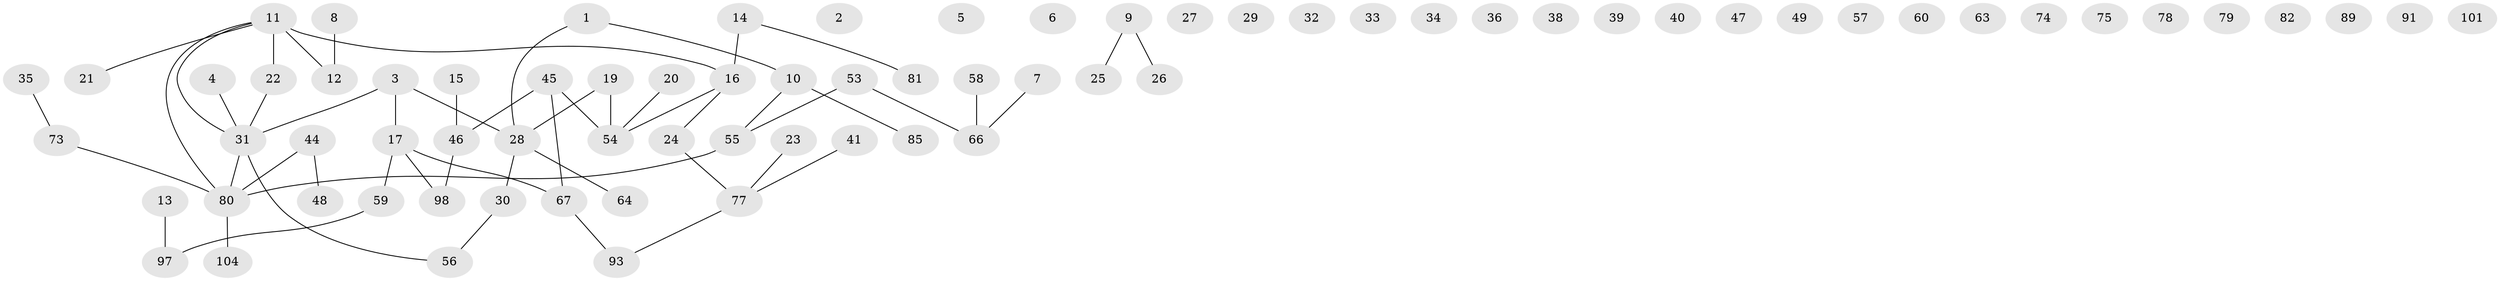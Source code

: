// Generated by graph-tools (version 1.1) at 2025/23/03/03/25 07:23:26]
// undirected, 74 vertices, 55 edges
graph export_dot {
graph [start="1"]
  node [color=gray90,style=filled];
  1;
  2 [super="+100"];
  3 [super="+103"];
  4;
  5;
  6;
  7;
  8 [super="+102"];
  9 [super="+50"];
  10 [super="+95"];
  11 [super="+99"];
  12 [super="+70"];
  13;
  14 [super="+42"];
  15;
  16 [super="+18"];
  17 [super="+65"];
  19;
  20 [super="+83"];
  21 [super="+87"];
  22;
  23;
  24 [super="+61"];
  25;
  26;
  27;
  28 [super="+76"];
  29;
  30 [super="+88"];
  31 [super="+43"];
  32;
  33;
  34 [super="+37"];
  35 [super="+90"];
  36;
  38;
  39;
  40;
  41 [super="+106"];
  44;
  45;
  46 [super="+51"];
  47;
  48 [super="+52"];
  49;
  53 [super="+72"];
  54 [super="+62"];
  55 [super="+96"];
  56 [super="+68"];
  57 [super="+71"];
  58;
  59 [super="+94"];
  60 [super="+105"];
  63;
  64;
  66 [super="+69"];
  67 [super="+86"];
  73;
  74;
  75;
  77 [super="+92"];
  78;
  79;
  80 [super="+84"];
  81;
  82;
  85;
  89;
  91;
  93;
  97;
  98;
  101;
  104;
  1 -- 10;
  1 -- 28;
  3 -- 17;
  3 -- 28;
  3 -- 31;
  4 -- 31;
  7 -- 66;
  8 -- 12;
  9 -- 26;
  9 -- 25;
  10 -- 55;
  10 -- 85;
  11 -- 22 [weight=2];
  11 -- 80;
  11 -- 21;
  11 -- 12;
  11 -- 16;
  11 -- 31;
  13 -- 97;
  14 -- 81;
  14 -- 16;
  15 -- 46;
  16 -- 24;
  16 -- 54;
  17 -- 98;
  17 -- 59;
  17 -- 67;
  19 -- 54;
  19 -- 28;
  20 -- 54;
  22 -- 31;
  23 -- 77;
  24 -- 77;
  28 -- 64;
  28 -- 30;
  30 -- 56;
  31 -- 56;
  31 -- 80;
  35 -- 73;
  41 -- 77;
  44 -- 80;
  44 -- 48;
  45 -- 67;
  45 -- 46;
  45 -- 54;
  46 -- 98;
  53 -- 66;
  53 -- 55;
  55 -- 80;
  58 -- 66;
  59 -- 97;
  67 -- 93;
  73 -- 80;
  77 -- 93;
  80 -- 104;
}
